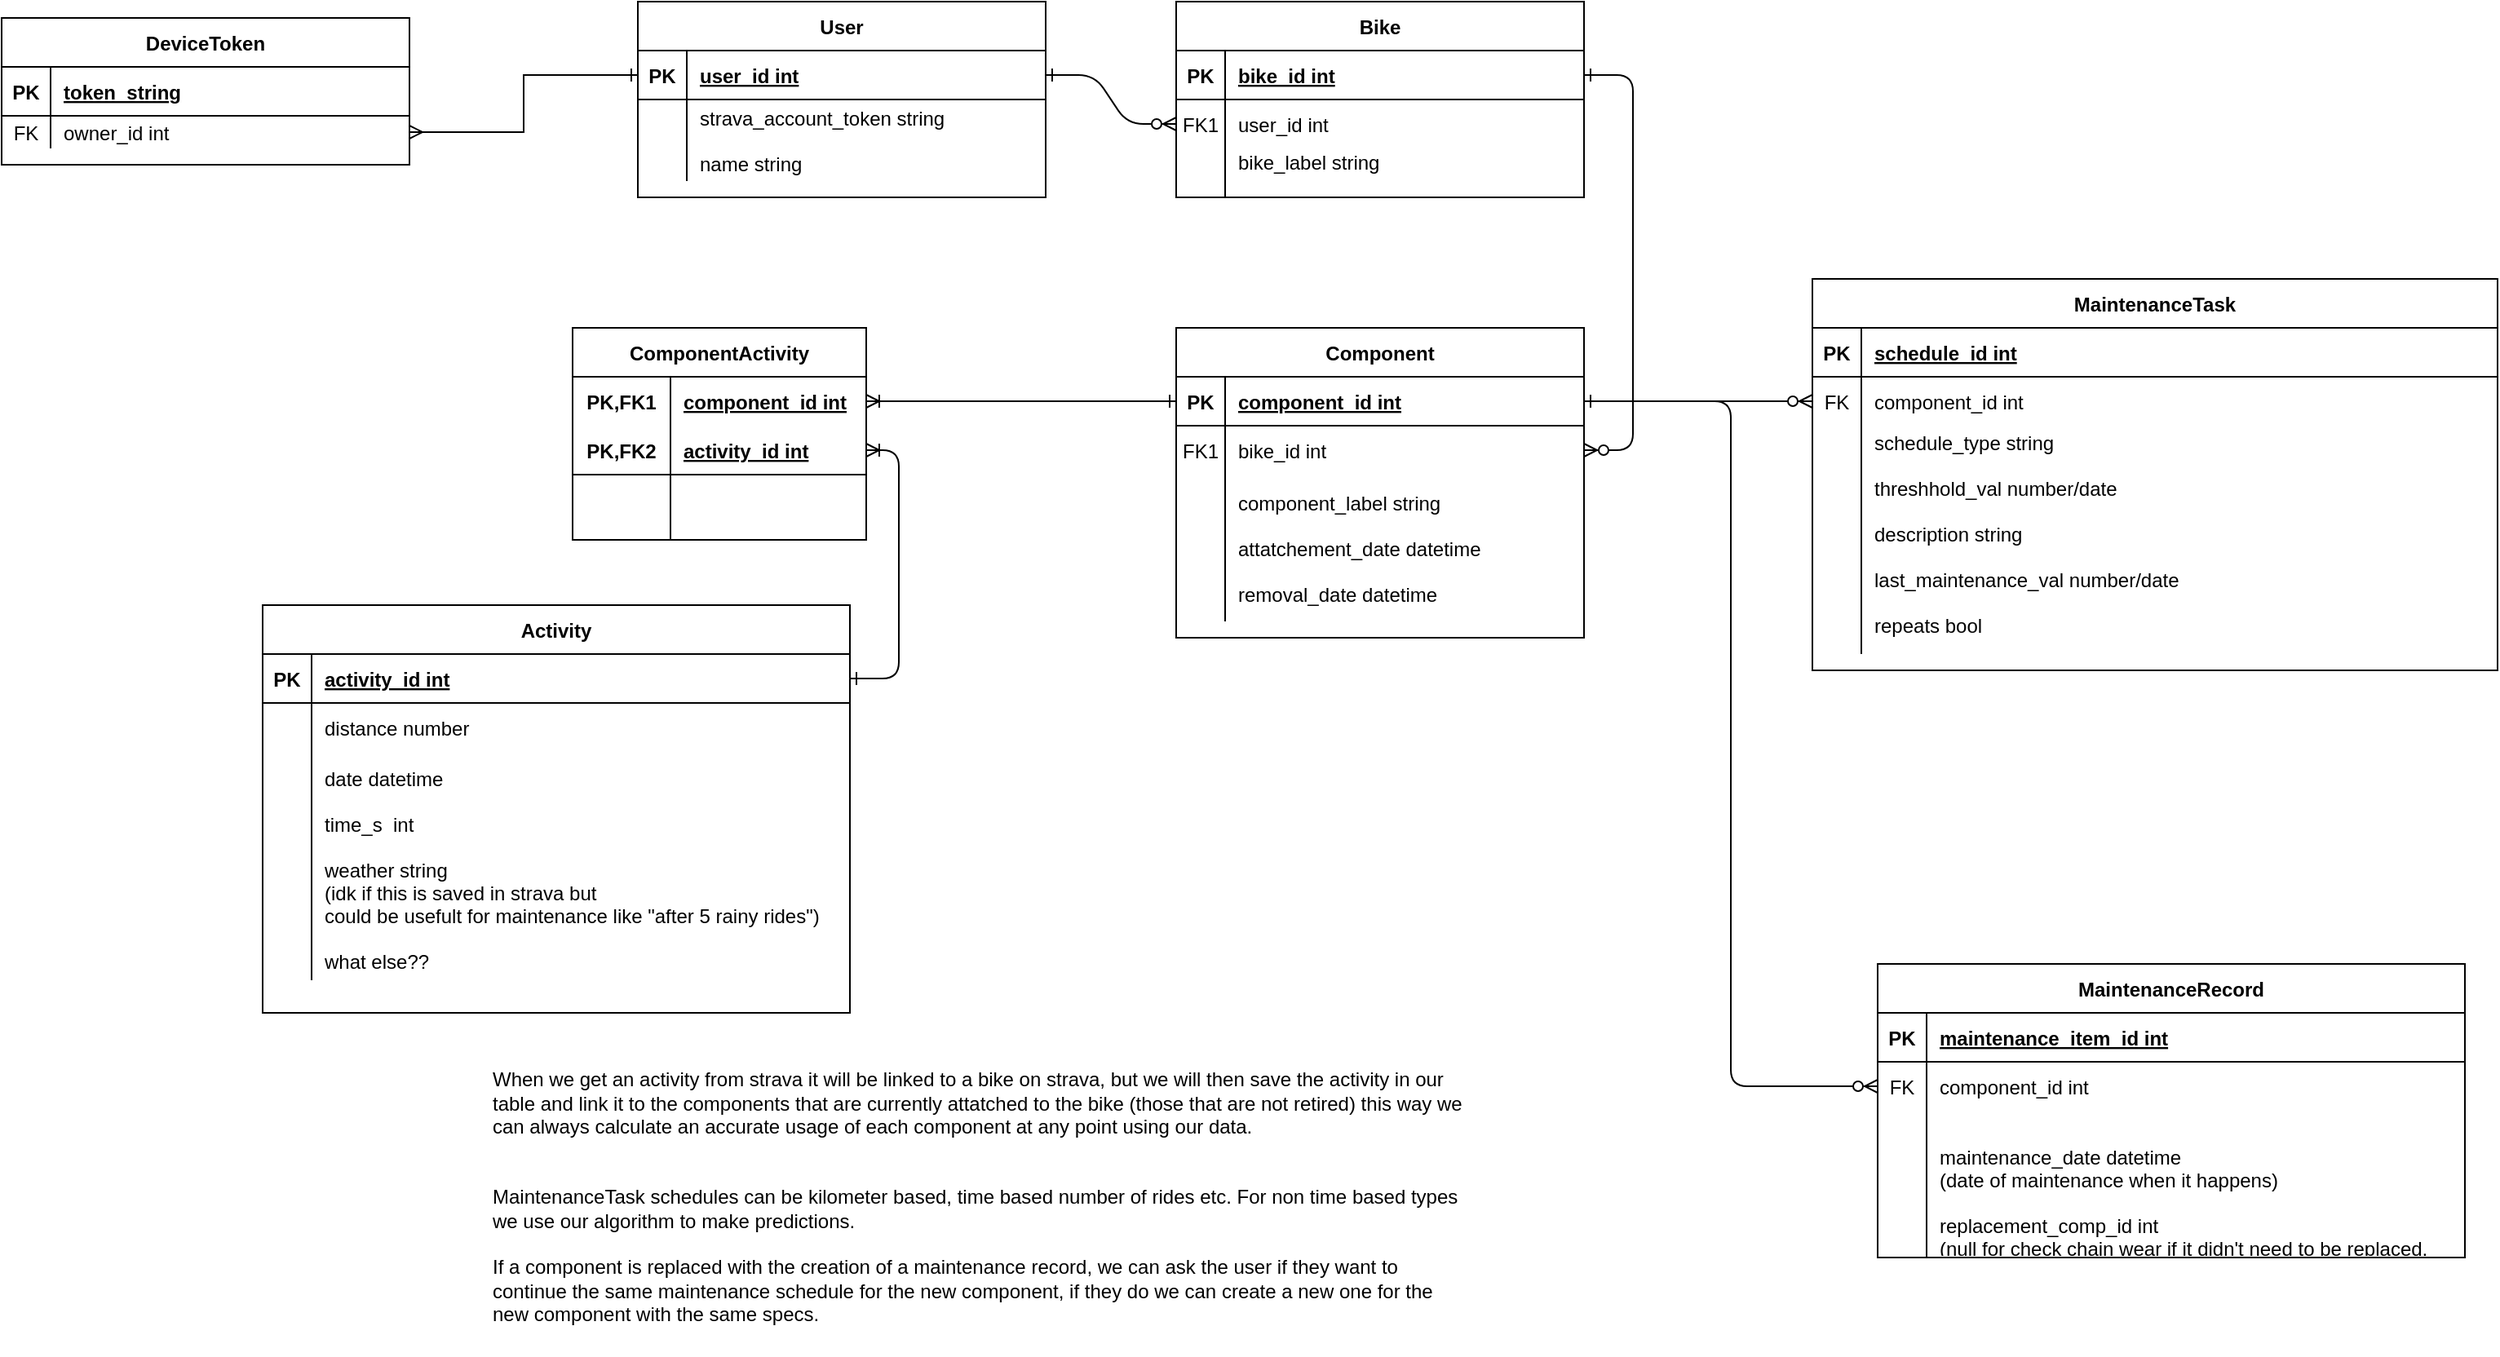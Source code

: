<mxfile version="13.6.5">
    <diagram id="R2lEEEUBdFMjLlhIrx00" name="Page-1">
        <mxGraphModel dx="1661" dy="1220" grid="1" gridSize="10" guides="1" tooltips="1" connect="1" arrows="1" fold="1" page="1" pageScale="1" pageWidth="850" pageHeight="1100" math="0" shadow="0" extFonts="Permanent Marker^https://fonts.googleapis.com/css?family=Permanent+Marker">
            <root>
                <mxCell id="0"/>
                <mxCell id="1" parent="0"/>
                <mxCell id="C-vyLk0tnHw3VtMMgP7b-1" value="" style="edgeStyle=entityRelationEdgeStyle;endArrow=ERzeroToMany;startArrow=ERone;endFill=1;startFill=0;" parent="1" source="C-vyLk0tnHw3VtMMgP7b-24" target="C-vyLk0tnHw3VtMMgP7b-6" edge="1">
                    <mxGeometry width="100" height="100" relative="1" as="geometry">
                        <mxPoint x="340" y="720" as="sourcePoint"/>
                        <mxPoint x="440" y="620" as="targetPoint"/>
                    </mxGeometry>
                </mxCell>
                <mxCell id="C-vyLk0tnHw3VtMMgP7b-12" value="" style="edgeStyle=entityRelationEdgeStyle;endArrow=ERzeroToMany;startArrow=ERone;endFill=1;startFill=0;" parent="1" source="C-vyLk0tnHw3VtMMgP7b-3" target="C-vyLk0tnHw3VtMMgP7b-17" edge="1">
                    <mxGeometry width="100" height="100" relative="1" as="geometry">
                        <mxPoint x="400" y="180" as="sourcePoint"/>
                        <mxPoint x="460" y="205" as="targetPoint"/>
                    </mxGeometry>
                </mxCell>
                <mxCell id="C-vyLk0tnHw3VtMMgP7b-2" value="Bike" style="shape=table;startSize=30;container=1;collapsible=1;childLayout=tableLayout;fixedRows=1;rowLines=0;fontStyle=1;align=center;resizeLast=1;" parent="1" vertex="1">
                    <mxGeometry x="450" y="120" width="250" height="120" as="geometry"/>
                </mxCell>
                <mxCell id="C-vyLk0tnHw3VtMMgP7b-3" value="" style="shape=partialRectangle;collapsible=0;dropTarget=0;pointerEvents=0;fillColor=none;points=[[0,0.5],[1,0.5]];portConstraint=eastwest;top=0;left=0;right=0;bottom=1;" parent="C-vyLk0tnHw3VtMMgP7b-2" vertex="1">
                    <mxGeometry y="30" width="250" height="30" as="geometry"/>
                </mxCell>
                <mxCell id="C-vyLk0tnHw3VtMMgP7b-4" value="PK" style="shape=partialRectangle;overflow=hidden;connectable=0;fillColor=none;top=0;left=0;bottom=0;right=0;fontStyle=1;" parent="C-vyLk0tnHw3VtMMgP7b-3" vertex="1">
                    <mxGeometry width="30" height="30" as="geometry"/>
                </mxCell>
                <mxCell id="C-vyLk0tnHw3VtMMgP7b-5" value="bike_id int" style="shape=partialRectangle;overflow=hidden;connectable=0;fillColor=none;top=0;left=0;bottom=0;right=0;align=left;spacingLeft=6;fontStyle=5;" parent="C-vyLk0tnHw3VtMMgP7b-3" vertex="1">
                    <mxGeometry x="30" width="220" height="30" as="geometry"/>
                </mxCell>
                <mxCell id="C-vyLk0tnHw3VtMMgP7b-6" value="" style="shape=partialRectangle;collapsible=0;dropTarget=0;pointerEvents=0;fillColor=none;points=[[0,0.5],[1,0.5]];portConstraint=eastwest;top=0;left=0;right=0;bottom=0;" parent="C-vyLk0tnHw3VtMMgP7b-2" vertex="1">
                    <mxGeometry y="60" width="250" height="30" as="geometry"/>
                </mxCell>
                <mxCell id="C-vyLk0tnHw3VtMMgP7b-7" value="FK1" style="shape=partialRectangle;overflow=hidden;connectable=0;fillColor=none;top=0;left=0;bottom=0;right=0;" parent="C-vyLk0tnHw3VtMMgP7b-6" vertex="1">
                    <mxGeometry width="30" height="30" as="geometry"/>
                </mxCell>
                <mxCell id="C-vyLk0tnHw3VtMMgP7b-8" value="user_id int" style="shape=partialRectangle;overflow=hidden;connectable=0;fillColor=none;top=0;left=0;bottom=0;right=0;align=left;spacingLeft=6;" parent="C-vyLk0tnHw3VtMMgP7b-6" vertex="1">
                    <mxGeometry x="30" width="220" height="30" as="geometry"/>
                </mxCell>
                <mxCell id="C-vyLk0tnHw3VtMMgP7b-9" value="" style="shape=partialRectangle;collapsible=0;dropTarget=0;pointerEvents=0;fillColor=none;points=[[0,0.5],[1,0.5]];portConstraint=eastwest;top=0;left=0;right=0;bottom=0;" parent="C-vyLk0tnHw3VtMMgP7b-2" vertex="1">
                    <mxGeometry y="90" width="250" height="30" as="geometry"/>
                </mxCell>
                <mxCell id="C-vyLk0tnHw3VtMMgP7b-10" value="" style="shape=partialRectangle;overflow=hidden;connectable=0;fillColor=none;top=0;left=0;bottom=0;right=0;" parent="C-vyLk0tnHw3VtMMgP7b-9" vertex="1">
                    <mxGeometry width="30" height="30" as="geometry"/>
                </mxCell>
                <mxCell id="C-vyLk0tnHw3VtMMgP7b-11" value="bike_label string&#10;&#10;" style="shape=partialRectangle;overflow=hidden;connectable=0;fillColor=none;top=0;left=0;bottom=0;right=0;align=left;spacingLeft=6;" parent="C-vyLk0tnHw3VtMMgP7b-9" vertex="1">
                    <mxGeometry x="30" width="220" height="30" as="geometry"/>
                </mxCell>
                <mxCell id="C-vyLk0tnHw3VtMMgP7b-23" value="User" style="shape=table;startSize=30;container=1;collapsible=1;childLayout=tableLayout;fixedRows=1;rowLines=0;fontStyle=1;align=center;resizeLast=1;" parent="1" vertex="1">
                    <mxGeometry x="120" y="120" width="250" height="120" as="geometry"/>
                </mxCell>
                <mxCell id="C-vyLk0tnHw3VtMMgP7b-24" value="" style="shape=partialRectangle;collapsible=0;dropTarget=0;pointerEvents=0;fillColor=none;points=[[0,0.5],[1,0.5]];portConstraint=eastwest;top=0;left=0;right=0;bottom=1;" parent="C-vyLk0tnHw3VtMMgP7b-23" vertex="1">
                    <mxGeometry y="30" width="250" height="30" as="geometry"/>
                </mxCell>
                <mxCell id="C-vyLk0tnHw3VtMMgP7b-25" value="PK" style="shape=partialRectangle;overflow=hidden;connectable=0;fillColor=none;top=0;left=0;bottom=0;right=0;fontStyle=1;" parent="C-vyLk0tnHw3VtMMgP7b-24" vertex="1">
                    <mxGeometry width="30" height="30" as="geometry"/>
                </mxCell>
                <mxCell id="C-vyLk0tnHw3VtMMgP7b-26" value="user_id int" style="shape=partialRectangle;overflow=hidden;connectable=0;fillColor=none;top=0;left=0;bottom=0;right=0;align=left;spacingLeft=6;fontStyle=5;" parent="C-vyLk0tnHw3VtMMgP7b-24" vertex="1">
                    <mxGeometry x="30" width="220" height="30" as="geometry"/>
                </mxCell>
                <mxCell id="C-vyLk0tnHw3VtMMgP7b-27" value="" style="shape=partialRectangle;collapsible=0;dropTarget=0;pointerEvents=0;fillColor=none;points=[[0,0.5],[1,0.5]];portConstraint=eastwest;top=0;left=0;right=0;bottom=0;" parent="C-vyLk0tnHw3VtMMgP7b-23" vertex="1">
                    <mxGeometry y="60" width="250" height="50" as="geometry"/>
                </mxCell>
                <mxCell id="C-vyLk0tnHw3VtMMgP7b-28" value="" style="shape=partialRectangle;overflow=hidden;connectable=0;fillColor=none;top=0;left=0;bottom=0;right=0;" parent="C-vyLk0tnHw3VtMMgP7b-27" vertex="1">
                    <mxGeometry width="30" height="50" as="geometry"/>
                </mxCell>
                <mxCell id="C-vyLk0tnHw3VtMMgP7b-29" value="strava_account_token string&#10;&#10;name string" style="shape=partialRectangle;overflow=hidden;connectable=0;fillColor=none;top=0;left=0;bottom=0;right=0;align=left;spacingLeft=6;" parent="C-vyLk0tnHw3VtMMgP7b-27" vertex="1">
                    <mxGeometry x="30" width="220" height="50" as="geometry"/>
                </mxCell>
                <mxCell id="C-vyLk0tnHw3VtMMgP7b-13" value="Component" style="shape=table;startSize=30;container=1;collapsible=1;childLayout=tableLayout;fixedRows=1;rowLines=0;fontStyle=1;align=center;resizeLast=1;" parent="1" vertex="1">
                    <mxGeometry x="450" y="320" width="250" height="190" as="geometry"/>
                </mxCell>
                <mxCell id="C-vyLk0tnHw3VtMMgP7b-14" value="" style="shape=partialRectangle;collapsible=0;dropTarget=0;pointerEvents=0;fillColor=none;points=[[0,0.5],[1,0.5]];portConstraint=eastwest;top=0;left=0;right=0;bottom=1;" parent="C-vyLk0tnHw3VtMMgP7b-13" vertex="1">
                    <mxGeometry y="30" width="250" height="30" as="geometry"/>
                </mxCell>
                <mxCell id="C-vyLk0tnHw3VtMMgP7b-15" value="PK" style="shape=partialRectangle;overflow=hidden;connectable=0;fillColor=none;top=0;left=0;bottom=0;right=0;fontStyle=1;" parent="C-vyLk0tnHw3VtMMgP7b-14" vertex="1">
                    <mxGeometry width="30" height="30" as="geometry"/>
                </mxCell>
                <mxCell id="C-vyLk0tnHw3VtMMgP7b-16" value="component_id int" style="shape=partialRectangle;overflow=hidden;connectable=0;fillColor=none;top=0;left=0;bottom=0;right=0;align=left;spacingLeft=6;fontStyle=5;" parent="C-vyLk0tnHw3VtMMgP7b-14" vertex="1">
                    <mxGeometry x="30" width="220" height="30" as="geometry"/>
                </mxCell>
                <mxCell id="C-vyLk0tnHw3VtMMgP7b-17" value="" style="shape=partialRectangle;collapsible=0;dropTarget=0;pointerEvents=0;fillColor=none;points=[[0,0.5],[1,0.5]];portConstraint=eastwest;top=0;left=0;right=0;bottom=0;" parent="C-vyLk0tnHw3VtMMgP7b-13" vertex="1">
                    <mxGeometry y="60" width="250" height="30" as="geometry"/>
                </mxCell>
                <mxCell id="C-vyLk0tnHw3VtMMgP7b-18" value="FK1" style="shape=partialRectangle;overflow=hidden;connectable=0;fillColor=none;top=0;left=0;bottom=0;right=0;" parent="C-vyLk0tnHw3VtMMgP7b-17" vertex="1">
                    <mxGeometry width="30" height="30" as="geometry"/>
                </mxCell>
                <mxCell id="C-vyLk0tnHw3VtMMgP7b-19" value="bike_id int" style="shape=partialRectangle;overflow=hidden;connectable=0;fillColor=none;top=0;left=0;bottom=0;right=0;align=left;spacingLeft=6;" parent="C-vyLk0tnHw3VtMMgP7b-17" vertex="1">
                    <mxGeometry x="30" width="220" height="30" as="geometry"/>
                </mxCell>
                <mxCell id="C-vyLk0tnHw3VtMMgP7b-20" value="" style="shape=partialRectangle;collapsible=0;dropTarget=0;pointerEvents=0;fillColor=none;points=[[0,0.5],[1,0.5]];portConstraint=eastwest;top=0;left=0;right=0;bottom=0;" parent="C-vyLk0tnHw3VtMMgP7b-13" vertex="1">
                    <mxGeometry y="90" width="250" height="90" as="geometry"/>
                </mxCell>
                <mxCell id="C-vyLk0tnHw3VtMMgP7b-21" value="" style="shape=partialRectangle;overflow=hidden;connectable=0;fillColor=none;top=0;left=0;bottom=0;right=0;" parent="C-vyLk0tnHw3VtMMgP7b-20" vertex="1">
                    <mxGeometry width="30" height="90" as="geometry"/>
                </mxCell>
                <mxCell id="C-vyLk0tnHw3VtMMgP7b-22" value="component_label string&#10;&#10;attatchement_date datetime&#10;&#10;removal_date datetime" style="shape=partialRectangle;overflow=hidden;connectable=0;fillColor=none;top=0;left=0;bottom=0;right=0;align=left;spacingLeft=6;" parent="C-vyLk0tnHw3VtMMgP7b-20" vertex="1">
                    <mxGeometry x="30" width="220" height="90" as="geometry"/>
                </mxCell>
                <mxCell id="WpXoaPT9hAG-vnZjSzja-28" style="edgeStyle=orthogonalEdgeStyle;rounded=1;orthogonalLoop=1;jettySize=auto;html=1;exitX=1;exitY=0.5;exitDx=0;exitDy=0;entryX=0;entryY=0.5;entryDx=0;entryDy=0;endArrow=ERone;endFill=0;startArrow=ERoneToMany;startFill=0;" parent="1" source="WpXoaPT9hAG-vnZjSzja-15" target="C-vyLk0tnHw3VtMMgP7b-14" edge="1">
                    <mxGeometry relative="1" as="geometry"/>
                </mxCell>
                <mxCell id="WpXoaPT9hAG-vnZjSzja-14" value="ComponentActivity" style="shape=table;startSize=30;container=1;collapsible=1;childLayout=tableLayout;fixedRows=1;rowLines=0;fontStyle=1;align=center;resizeLast=1;" parent="1" vertex="1">
                    <mxGeometry x="80" y="320" width="180" height="130" as="geometry">
                        <mxRectangle x="80" y="320" width="140" height="30" as="alternateBounds"/>
                    </mxGeometry>
                </mxCell>
                <mxCell id="WpXoaPT9hAG-vnZjSzja-15" value="" style="shape=partialRectangle;collapsible=0;dropTarget=0;pointerEvents=0;fillColor=none;top=0;left=0;bottom=0;right=0;points=[[0,0.5],[1,0.5]];portConstraint=eastwest;" parent="WpXoaPT9hAG-vnZjSzja-14" vertex="1">
                    <mxGeometry y="30" width="180" height="30" as="geometry"/>
                </mxCell>
                <mxCell id="WpXoaPT9hAG-vnZjSzja-16" value="PK,FK1" style="shape=partialRectangle;connectable=0;fillColor=none;top=0;left=0;bottom=0;right=0;fontStyle=1;overflow=hidden;" parent="WpXoaPT9hAG-vnZjSzja-15" vertex="1">
                    <mxGeometry width="60" height="30" as="geometry"/>
                </mxCell>
                <mxCell id="WpXoaPT9hAG-vnZjSzja-17" value="component_id int" style="shape=partialRectangle;connectable=0;fillColor=none;top=0;left=0;bottom=0;right=0;align=left;spacingLeft=6;fontStyle=5;overflow=hidden;" parent="WpXoaPT9hAG-vnZjSzja-15" vertex="1">
                    <mxGeometry x="60" width="120" height="30" as="geometry"/>
                </mxCell>
                <mxCell id="WpXoaPT9hAG-vnZjSzja-18" value="" style="shape=partialRectangle;collapsible=0;dropTarget=0;pointerEvents=0;fillColor=none;top=0;left=0;bottom=1;right=0;points=[[0,0.5],[1,0.5]];portConstraint=eastwest;" parent="WpXoaPT9hAG-vnZjSzja-14" vertex="1">
                    <mxGeometry y="60" width="180" height="30" as="geometry"/>
                </mxCell>
                <mxCell id="WpXoaPT9hAG-vnZjSzja-19" value="PK,FK2" style="shape=partialRectangle;connectable=0;fillColor=none;top=0;left=0;bottom=0;right=0;fontStyle=1;overflow=hidden;" parent="WpXoaPT9hAG-vnZjSzja-18" vertex="1">
                    <mxGeometry width="60" height="30" as="geometry"/>
                </mxCell>
                <mxCell id="WpXoaPT9hAG-vnZjSzja-20" value="activity_id int" style="shape=partialRectangle;connectable=0;fillColor=none;top=0;left=0;bottom=0;right=0;align=left;spacingLeft=6;fontStyle=5;overflow=hidden;" parent="WpXoaPT9hAG-vnZjSzja-18" vertex="1">
                    <mxGeometry x="60" width="120" height="30" as="geometry"/>
                </mxCell>
                <mxCell id="WpXoaPT9hAG-vnZjSzja-21" value="" style="shape=partialRectangle;collapsible=0;dropTarget=0;pointerEvents=0;fillColor=none;top=0;left=0;bottom=0;right=0;points=[[0,0.5],[1,0.5]];portConstraint=eastwest;" parent="WpXoaPT9hAG-vnZjSzja-14" vertex="1">
                    <mxGeometry y="90" width="180" height="20" as="geometry"/>
                </mxCell>
                <mxCell id="WpXoaPT9hAG-vnZjSzja-22" value="" style="shape=partialRectangle;connectable=0;fillColor=none;top=0;left=0;bottom=0;right=0;editable=1;overflow=hidden;" parent="WpXoaPT9hAG-vnZjSzja-21" vertex="1">
                    <mxGeometry width="60" height="20" as="geometry"/>
                </mxCell>
                <mxCell id="WpXoaPT9hAG-vnZjSzja-23" value="" style="shape=partialRectangle;connectable=0;fillColor=none;top=0;left=0;bottom=0;right=0;align=left;spacingLeft=6;overflow=hidden;" parent="WpXoaPT9hAG-vnZjSzja-21" vertex="1">
                    <mxGeometry x="60" width="120" height="20" as="geometry"/>
                </mxCell>
                <mxCell id="WpXoaPT9hAG-vnZjSzja-24" value="" style="shape=partialRectangle;collapsible=0;dropTarget=0;pointerEvents=0;fillColor=none;top=0;left=0;bottom=0;right=0;points=[[0,0.5],[1,0.5]];portConstraint=eastwest;" parent="WpXoaPT9hAG-vnZjSzja-14" vertex="1">
                    <mxGeometry y="110" width="180" height="20" as="geometry"/>
                </mxCell>
                <mxCell id="WpXoaPT9hAG-vnZjSzja-25" value="" style="shape=partialRectangle;connectable=0;fillColor=none;top=0;left=0;bottom=0;right=0;editable=1;overflow=hidden;" parent="WpXoaPT9hAG-vnZjSzja-24" vertex="1">
                    <mxGeometry width="60" height="20" as="geometry"/>
                </mxCell>
                <mxCell id="WpXoaPT9hAG-vnZjSzja-26" value="" style="shape=partialRectangle;connectable=0;fillColor=none;top=0;left=0;bottom=0;right=0;align=left;spacingLeft=6;overflow=hidden;" parent="WpXoaPT9hAG-vnZjSzja-24" vertex="1">
                    <mxGeometry x="60" width="120" height="20" as="geometry"/>
                </mxCell>
                <mxCell id="WpXoaPT9hAG-vnZjSzja-29" style="edgeStyle=orthogonalEdgeStyle;rounded=1;orthogonalLoop=1;jettySize=auto;html=1;exitX=1;exitY=0.5;exitDx=0;exitDy=0;entryX=1;entryY=0.5;entryDx=0;entryDy=0;startArrow=ERoneToMany;startFill=0;endArrow=ERone;endFill=0;" parent="1" source="WpXoaPT9hAG-vnZjSzja-18" target="WpXoaPT9hAG-vnZjSzja-2" edge="1">
                    <mxGeometry relative="1" as="geometry"/>
                </mxCell>
                <mxCell id="WpXoaPT9hAG-vnZjSzja-30" value="&lt;div style=&quot;text-align: left&quot;&gt;&lt;span&gt;When we get an activity from strava it will be linked to a bike on strava, but we will then save the activity in our table and link it to the components that are currently attatched to the bike (those that are not retired) this way we can always calculate an accurate usage of each component at any point using our data.&amp;nbsp;&lt;/span&gt;&lt;/div&gt;&lt;div style=&quot;text-align: left&quot;&gt;&lt;br&gt;&lt;/div&gt;&lt;div style=&quot;text-align: left&quot;&gt;&lt;br&gt;&lt;/div&gt;&lt;div style=&quot;text-align: left&quot;&gt;&lt;span&gt;MaintenanceTask schedules can be kilometer based, time based number of rides etc. For non time based types we use our algorithm to make predictions.&lt;/span&gt;&lt;/div&gt;&lt;div style=&quot;text-align: left&quot;&gt;&lt;span&gt;&lt;br&gt;&lt;/span&gt;&lt;/div&gt;&lt;div style=&quot;text-align: left&quot;&gt;If a component is replaced with the creation of a maintenance record, we can ask the user if they want to continue the same maintenance schedule for the new component, if they do we can create a new one for the new component with the same specs.&lt;/div&gt;&lt;div style=&quot;text-align: left&quot;&gt;&lt;br&gt;&lt;/div&gt;" style="text;html=1;strokeColor=none;fillColor=none;align=center;verticalAlign=middle;whiteSpace=wrap;rounded=0;" parent="1" vertex="1">
                    <mxGeometry x="30" y="770" width="600" height="180" as="geometry"/>
                </mxCell>
                <mxCell id="WpXoaPT9hAG-vnZjSzja-71" style="edgeStyle=orthogonalEdgeStyle;rounded=1;orthogonalLoop=1;jettySize=auto;html=1;exitX=0;exitY=0.5;exitDx=0;exitDy=0;entryX=1;entryY=0.5;entryDx=0;entryDy=0;startArrow=ERzeroToMany;startFill=1;endArrow=ERone;endFill=0;" parent="1" source="WpXoaPT9hAG-vnZjSzja-62" target="C-vyLk0tnHw3VtMMgP7b-14" edge="1">
                    <mxGeometry relative="1" as="geometry"/>
                </mxCell>
                <mxCell id="WpXoaPT9hAG-vnZjSzja-58" value="MaintenanceTask" style="shape=table;startSize=30;container=1;collapsible=1;childLayout=tableLayout;fixedRows=1;rowLines=0;fontStyle=1;align=center;resizeLast=1;" parent="1" vertex="1">
                    <mxGeometry x="840" y="290" width="420" height="240" as="geometry"/>
                </mxCell>
                <mxCell id="WpXoaPT9hAG-vnZjSzja-59" value="" style="shape=partialRectangle;collapsible=0;dropTarget=0;pointerEvents=0;fillColor=none;top=0;left=0;bottom=1;right=0;points=[[0,0.5],[1,0.5]];portConstraint=eastwest;" parent="WpXoaPT9hAG-vnZjSzja-58" vertex="1">
                    <mxGeometry y="30" width="420" height="30" as="geometry"/>
                </mxCell>
                <mxCell id="WpXoaPT9hAG-vnZjSzja-60" value="PK" style="shape=partialRectangle;connectable=0;fillColor=none;top=0;left=0;bottom=0;right=0;fontStyle=1;overflow=hidden;" parent="WpXoaPT9hAG-vnZjSzja-59" vertex="1">
                    <mxGeometry width="30" height="30" as="geometry"/>
                </mxCell>
                <mxCell id="WpXoaPT9hAG-vnZjSzja-61" value="schedule_id int" style="shape=partialRectangle;connectable=0;fillColor=none;top=0;left=0;bottom=0;right=0;align=left;spacingLeft=6;fontStyle=5;overflow=hidden;" parent="WpXoaPT9hAG-vnZjSzja-59" vertex="1">
                    <mxGeometry x="30" width="390" height="30" as="geometry"/>
                </mxCell>
                <mxCell id="WpXoaPT9hAG-vnZjSzja-62" value="" style="shape=partialRectangle;collapsible=0;dropTarget=0;pointerEvents=0;fillColor=none;top=0;left=0;bottom=0;right=0;points=[[0,0.5],[1,0.5]];portConstraint=eastwest;" parent="WpXoaPT9hAG-vnZjSzja-58" vertex="1">
                    <mxGeometry y="60" width="420" height="30" as="geometry"/>
                </mxCell>
                <mxCell id="WpXoaPT9hAG-vnZjSzja-63" value="FK" style="shape=partialRectangle;connectable=0;fillColor=none;top=0;left=0;bottom=0;right=0;editable=1;overflow=hidden;" parent="WpXoaPT9hAG-vnZjSzja-62" vertex="1">
                    <mxGeometry width="30" height="30" as="geometry"/>
                </mxCell>
                <mxCell id="WpXoaPT9hAG-vnZjSzja-64" value="component_id int" style="shape=partialRectangle;connectable=0;fillColor=none;top=0;left=0;bottom=0;right=0;align=left;spacingLeft=6;overflow=hidden;" parent="WpXoaPT9hAG-vnZjSzja-62" vertex="1">
                    <mxGeometry x="30" width="390" height="30" as="geometry"/>
                </mxCell>
                <mxCell id="WpXoaPT9hAG-vnZjSzja-65" value="" style="shape=partialRectangle;collapsible=0;dropTarget=0;pointerEvents=0;fillColor=none;top=0;left=0;bottom=0;right=0;points=[[0,0.5],[1,0.5]];portConstraint=eastwest;" parent="WpXoaPT9hAG-vnZjSzja-58" vertex="1">
                    <mxGeometry y="90" width="420" height="20" as="geometry"/>
                </mxCell>
                <mxCell id="WpXoaPT9hAG-vnZjSzja-66" value="" style="shape=partialRectangle;connectable=0;fillColor=none;top=0;left=0;bottom=0;right=0;editable=1;overflow=hidden;" parent="WpXoaPT9hAG-vnZjSzja-65" vertex="1">
                    <mxGeometry width="30" height="20" as="geometry"/>
                </mxCell>
                <mxCell id="WpXoaPT9hAG-vnZjSzja-67" value="schedule_type string" style="shape=partialRectangle;connectable=0;fillColor=none;top=0;left=0;bottom=0;right=0;align=left;spacingLeft=6;overflow=hidden;" parent="WpXoaPT9hAG-vnZjSzja-65" vertex="1">
                    <mxGeometry x="30" width="390" height="20" as="geometry"/>
                </mxCell>
                <mxCell id="WpXoaPT9hAG-vnZjSzja-68" value="" style="shape=partialRectangle;collapsible=0;dropTarget=0;pointerEvents=0;fillColor=none;top=0;left=0;bottom=0;right=0;points=[[0,0.5],[1,0.5]];portConstraint=eastwest;" parent="WpXoaPT9hAG-vnZjSzja-58" vertex="1">
                    <mxGeometry y="110" width="420" height="120" as="geometry"/>
                </mxCell>
                <mxCell id="WpXoaPT9hAG-vnZjSzja-69" value="" style="shape=partialRectangle;connectable=0;fillColor=none;top=0;left=0;bottom=0;right=0;editable=1;overflow=hidden;" parent="WpXoaPT9hAG-vnZjSzja-68" vertex="1">
                    <mxGeometry width="30" height="120" as="geometry"/>
                </mxCell>
                <mxCell id="WpXoaPT9hAG-vnZjSzja-70" value="threshhold_val number/date&#10;&#10;description string&#10;&#10;last_maintenance_val number/date&#10;&#10;repeats bool" style="shape=partialRectangle;connectable=0;fillColor=none;top=0;left=0;bottom=0;right=0;align=left;spacingLeft=6;overflow=hidden;" parent="WpXoaPT9hAG-vnZjSzja-68" vertex="1">
                    <mxGeometry x="30" width="390" height="120" as="geometry"/>
                </mxCell>
                <mxCell id="WpXoaPT9hAG-vnZjSzja-85" style="edgeStyle=orthogonalEdgeStyle;rounded=1;orthogonalLoop=1;jettySize=auto;html=1;exitX=0;exitY=0.5;exitDx=0;exitDy=0;entryX=1;entryY=0.5;entryDx=0;entryDy=0;startArrow=ERzeroToMany;startFill=1;endArrow=ERone;endFill=0;" parent="1" source="WpXoaPT9hAG-vnZjSzja-76" target="C-vyLk0tnHw3VtMMgP7b-14" edge="1">
                    <mxGeometry relative="1" as="geometry">
                        <Array as="points">
                            <mxPoint x="790" y="785"/>
                            <mxPoint x="790" y="365"/>
                        </Array>
                    </mxGeometry>
                </mxCell>
                <mxCell id="WpXoaPT9hAG-vnZjSzja-1" value="Activity" style="shape=table;startSize=30;container=1;collapsible=1;childLayout=tableLayout;fixedRows=1;rowLines=0;fontStyle=1;align=center;resizeLast=1;" parent="1" vertex="1">
                    <mxGeometry x="-110" y="490" width="360" height="250" as="geometry"/>
                </mxCell>
                <mxCell id="WpXoaPT9hAG-vnZjSzja-2" value="" style="shape=partialRectangle;collapsible=0;dropTarget=0;pointerEvents=0;fillColor=none;top=0;left=0;bottom=1;right=0;points=[[0,0.5],[1,0.5]];portConstraint=eastwest;" parent="WpXoaPT9hAG-vnZjSzja-1" vertex="1">
                    <mxGeometry y="30" width="360" height="30" as="geometry"/>
                </mxCell>
                <mxCell id="WpXoaPT9hAG-vnZjSzja-3" value="PK" style="shape=partialRectangle;connectable=0;fillColor=none;top=0;left=0;bottom=0;right=0;fontStyle=1;overflow=hidden;" parent="WpXoaPT9hAG-vnZjSzja-2" vertex="1">
                    <mxGeometry width="30" height="30" as="geometry"/>
                </mxCell>
                <mxCell id="WpXoaPT9hAG-vnZjSzja-4" value="activity_id int" style="shape=partialRectangle;connectable=0;fillColor=none;top=0;left=0;bottom=0;right=0;align=left;spacingLeft=6;fontStyle=5;overflow=hidden;" parent="WpXoaPT9hAG-vnZjSzja-2" vertex="1">
                    <mxGeometry x="30" width="330" height="30" as="geometry"/>
                </mxCell>
                <mxCell id="WpXoaPT9hAG-vnZjSzja-5" value="" style="shape=partialRectangle;collapsible=0;dropTarget=0;pointerEvents=0;fillColor=none;top=0;left=0;bottom=0;right=0;points=[[0,0.5],[1,0.5]];portConstraint=eastwest;" parent="WpXoaPT9hAG-vnZjSzja-1" vertex="1">
                    <mxGeometry y="60" width="360" height="30" as="geometry"/>
                </mxCell>
                <mxCell id="WpXoaPT9hAG-vnZjSzja-6" value="" style="shape=partialRectangle;connectable=0;fillColor=none;top=0;left=0;bottom=0;right=0;editable=1;overflow=hidden;" parent="WpXoaPT9hAG-vnZjSzja-5" vertex="1">
                    <mxGeometry width="30" height="30" as="geometry"/>
                </mxCell>
                <mxCell id="WpXoaPT9hAG-vnZjSzja-7" value="distance number" style="shape=partialRectangle;connectable=0;fillColor=none;top=0;left=0;bottom=0;right=0;align=left;spacingLeft=6;overflow=hidden;" parent="WpXoaPT9hAG-vnZjSzja-5" vertex="1">
                    <mxGeometry x="30" width="330" height="30" as="geometry"/>
                </mxCell>
                <mxCell id="WpXoaPT9hAG-vnZjSzja-8" value="" style="shape=partialRectangle;collapsible=0;dropTarget=0;pointerEvents=0;fillColor=none;top=0;left=0;bottom=0;right=0;points=[[0,0.5],[1,0.5]];portConstraint=eastwest;" parent="WpXoaPT9hAG-vnZjSzja-1" vertex="1">
                    <mxGeometry y="90" width="360" height="60" as="geometry"/>
                </mxCell>
                <mxCell id="WpXoaPT9hAG-vnZjSzja-9" value="" style="shape=partialRectangle;connectable=0;fillColor=none;top=0;left=0;bottom=0;right=0;editable=1;overflow=hidden;" parent="WpXoaPT9hAG-vnZjSzja-8" vertex="1">
                    <mxGeometry width="30" height="60" as="geometry"/>
                </mxCell>
                <mxCell id="WpXoaPT9hAG-vnZjSzja-10" value="date datetime&#10;&#10;time_s  int" style="shape=partialRectangle;connectable=0;fillColor=none;top=0;left=0;bottom=0;right=0;align=left;spacingLeft=6;overflow=hidden;" parent="WpXoaPT9hAG-vnZjSzja-8" vertex="1">
                    <mxGeometry x="30" width="330" height="60" as="geometry"/>
                </mxCell>
                <mxCell id="WpXoaPT9hAG-vnZjSzja-11" value="" style="shape=partialRectangle;collapsible=0;dropTarget=0;pointerEvents=0;fillColor=none;top=0;left=0;bottom=0;right=0;points=[[0,0.5],[1,0.5]];portConstraint=eastwest;" parent="WpXoaPT9hAG-vnZjSzja-1" vertex="1">
                    <mxGeometry y="150" width="360" height="80" as="geometry"/>
                </mxCell>
                <mxCell id="WpXoaPT9hAG-vnZjSzja-12" value="" style="shape=partialRectangle;connectable=0;fillColor=none;top=0;left=0;bottom=0;right=0;editable=1;overflow=hidden;" parent="WpXoaPT9hAG-vnZjSzja-11" vertex="1">
                    <mxGeometry width="30" height="80" as="geometry"/>
                </mxCell>
                <mxCell id="WpXoaPT9hAG-vnZjSzja-13" value="weather string&#10;(idk if this is saved in strava but &#10;could be usefult for maintenance like &quot;after 5 rainy rides&quot;)&#10;&#10;what else??" style="shape=partialRectangle;connectable=0;fillColor=none;top=0;left=0;bottom=0;right=0;align=left;spacingLeft=6;overflow=hidden;" parent="WpXoaPT9hAG-vnZjSzja-11" vertex="1">
                    <mxGeometry x="30" width="330" height="80" as="geometry"/>
                </mxCell>
                <mxCell id="2" value="DeviceToken" style="shape=table;startSize=30;container=1;collapsible=1;childLayout=tableLayout;fixedRows=1;rowLines=0;fontStyle=1;align=center;resizeLast=1;" parent="1" vertex="1">
                    <mxGeometry x="-270" y="130" width="250" height="90" as="geometry"/>
                </mxCell>
                <mxCell id="3" value="" style="shape=partialRectangle;collapsible=0;dropTarget=0;pointerEvents=0;fillColor=none;points=[[0,0.5],[1,0.5]];portConstraint=eastwest;top=0;left=0;right=0;bottom=1;" parent="2" vertex="1">
                    <mxGeometry y="30" width="250" height="30" as="geometry"/>
                </mxCell>
                <mxCell id="4" value="PK" style="shape=partialRectangle;overflow=hidden;connectable=0;fillColor=none;top=0;left=0;bottom=0;right=0;fontStyle=1;" parent="3" vertex="1">
                    <mxGeometry width="30" height="30" as="geometry"/>
                </mxCell>
                <mxCell id="5" value="token  string" style="shape=partialRectangle;overflow=hidden;connectable=0;fillColor=none;top=0;left=0;bottom=0;right=0;align=left;spacingLeft=6;fontStyle=5;" parent="3" vertex="1">
                    <mxGeometry x="30" width="220" height="30" as="geometry"/>
                </mxCell>
                <mxCell id="6" value="" style="shape=partialRectangle;collapsible=0;dropTarget=0;pointerEvents=0;fillColor=none;points=[[0,0.5],[1,0.5]];portConstraint=eastwest;top=0;left=0;right=0;bottom=0;" parent="2" vertex="1">
                    <mxGeometry y="60" width="250" height="20" as="geometry"/>
                </mxCell>
                <mxCell id="7" value="FK" style="shape=partialRectangle;overflow=hidden;connectable=0;fillColor=none;top=0;left=0;bottom=0;right=0;" parent="6" vertex="1">
                    <mxGeometry width="30" height="20" as="geometry"/>
                </mxCell>
                <mxCell id="8" value="owner_id int" style="shape=partialRectangle;overflow=hidden;connectable=0;fillColor=none;top=0;left=0;bottom=0;right=0;align=left;spacingLeft=6;" parent="6" vertex="1">
                    <mxGeometry x="30" width="220" height="20" as="geometry"/>
                </mxCell>
                <mxCell id="9" style="edgeStyle=orthogonalEdgeStyle;rounded=0;orthogonalLoop=1;jettySize=auto;html=1;exitX=1;exitY=0.5;exitDx=0;exitDy=0;entryX=0;entryY=0.5;entryDx=0;entryDy=0;endArrow=ERone;endFill=0;startArrow=ERmany;startFill=0;" parent="1" source="6" target="C-vyLk0tnHw3VtMMgP7b-24" edge="1">
                    <mxGeometry relative="1" as="geometry"/>
                </mxCell>
                <mxCell id="WpXoaPT9hAG-vnZjSzja-72" value="MaintenanceRecord" style="shape=table;startSize=30;container=1;collapsible=1;childLayout=tableLayout;fixedRows=1;rowLines=0;fontStyle=1;align=center;resizeLast=1;" parent="1" vertex="1">
                    <mxGeometry x="880" y="710" width="360" height="180" as="geometry"/>
                </mxCell>
                <mxCell id="WpXoaPT9hAG-vnZjSzja-73" value="" style="shape=partialRectangle;collapsible=0;dropTarget=0;pointerEvents=0;fillColor=none;top=0;left=0;bottom=1;right=0;points=[[0,0.5],[1,0.5]];portConstraint=eastwest;" parent="WpXoaPT9hAG-vnZjSzja-72" vertex="1">
                    <mxGeometry y="30" width="360" height="30" as="geometry"/>
                </mxCell>
                <mxCell id="WpXoaPT9hAG-vnZjSzja-74" value="PK" style="shape=partialRectangle;connectable=0;fillColor=none;top=0;left=0;bottom=0;right=0;fontStyle=1;overflow=hidden;" parent="WpXoaPT9hAG-vnZjSzja-73" vertex="1">
                    <mxGeometry width="30" height="30" as="geometry"/>
                </mxCell>
                <mxCell id="WpXoaPT9hAG-vnZjSzja-75" value="maintenance_item_id int" style="shape=partialRectangle;connectable=0;fillColor=none;top=0;left=0;bottom=0;right=0;align=left;spacingLeft=6;fontStyle=5;overflow=hidden;" parent="WpXoaPT9hAG-vnZjSzja-73" vertex="1">
                    <mxGeometry x="30" width="330" height="30" as="geometry"/>
                </mxCell>
                <mxCell id="WpXoaPT9hAG-vnZjSzja-76" value="" style="shape=partialRectangle;collapsible=0;dropTarget=0;pointerEvents=0;fillColor=none;top=0;left=0;bottom=0;right=0;points=[[0,0.5],[1,0.5]];portConstraint=eastwest;" parent="WpXoaPT9hAG-vnZjSzja-72" vertex="1">
                    <mxGeometry y="60" width="360" height="30" as="geometry"/>
                </mxCell>
                <mxCell id="WpXoaPT9hAG-vnZjSzja-77" value="FK" style="shape=partialRectangle;connectable=0;fillColor=none;top=0;left=0;bottom=0;right=0;editable=1;overflow=hidden;" parent="WpXoaPT9hAG-vnZjSzja-76" vertex="1">
                    <mxGeometry width="30" height="30" as="geometry"/>
                </mxCell>
                <mxCell id="WpXoaPT9hAG-vnZjSzja-78" value="component_id int" style="shape=partialRectangle;connectable=0;fillColor=none;top=0;left=0;bottom=0;right=0;align=left;spacingLeft=6;overflow=hidden;" parent="WpXoaPT9hAG-vnZjSzja-76" vertex="1">
                    <mxGeometry x="30" width="330" height="30" as="geometry"/>
                </mxCell>
                <mxCell id="WpXoaPT9hAG-vnZjSzja-79" value="" style="shape=partialRectangle;collapsible=0;dropTarget=0;pointerEvents=0;fillColor=none;top=0;left=0;bottom=0;right=0;points=[[0,0.5],[1,0.5]];portConstraint=eastwest;" parent="WpXoaPT9hAG-vnZjSzja-72" vertex="1">
                    <mxGeometry y="90" width="360" height="20" as="geometry"/>
                </mxCell>
                <mxCell id="WpXoaPT9hAG-vnZjSzja-80" value="" style="shape=partialRectangle;connectable=0;fillColor=none;top=0;left=0;bottom=0;right=0;editable=1;overflow=hidden;" parent="WpXoaPT9hAG-vnZjSzja-79" vertex="1">
                    <mxGeometry width="30" height="20" as="geometry"/>
                </mxCell>
                <mxCell id="WpXoaPT9hAG-vnZjSzja-81" value="" style="shape=partialRectangle;connectable=0;fillColor=none;top=0;left=0;bottom=0;right=0;align=left;spacingLeft=6;overflow=hidden;" parent="WpXoaPT9hAG-vnZjSzja-79" vertex="1">
                    <mxGeometry x="30" width="330" height="20" as="geometry"/>
                </mxCell>
                <mxCell id="WpXoaPT9hAG-vnZjSzja-82" value="" style="shape=partialRectangle;collapsible=0;dropTarget=0;pointerEvents=0;fillColor=none;top=0;left=0;bottom=0;right=0;points=[[0,0.5],[1,0.5]];portConstraint=eastwest;" parent="WpXoaPT9hAG-vnZjSzja-72" vertex="1">
                    <mxGeometry y="110" width="360" height="70" as="geometry"/>
                </mxCell>
                <mxCell id="WpXoaPT9hAG-vnZjSzja-83" value="" style="shape=partialRectangle;connectable=0;fillColor=none;top=0;left=0;bottom=0;right=0;editable=1;overflow=hidden;" parent="WpXoaPT9hAG-vnZjSzja-82" vertex="1">
                    <mxGeometry width="30" height="70" as="geometry"/>
                </mxCell>
                <mxCell id="WpXoaPT9hAG-vnZjSzja-84" value="maintenance_date datetime&#10;(date of maintenance when it happens)&#10;&#10;replacement_comp_id int&#10;(null for check chain wear if it didn't need to be replaced,&#10;or for oiling chain) " style="shape=partialRectangle;connectable=0;fillColor=none;top=0;left=0;bottom=0;right=0;align=left;spacingLeft=6;overflow=hidden;" parent="WpXoaPT9hAG-vnZjSzja-82" vertex="1">
                    <mxGeometry x="30" width="330" height="70" as="geometry"/>
                </mxCell>
            </root>
        </mxGraphModel>
    </diagram>
</mxfile>